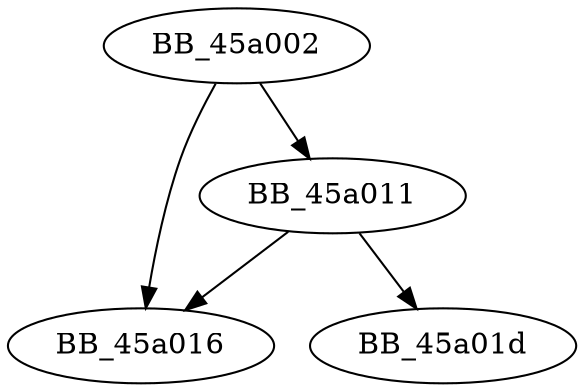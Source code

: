 DiGraph sub_45A002{
BB_45a002->BB_45a011
BB_45a002->BB_45a016
BB_45a011->BB_45a016
BB_45a011->BB_45a01d
}

